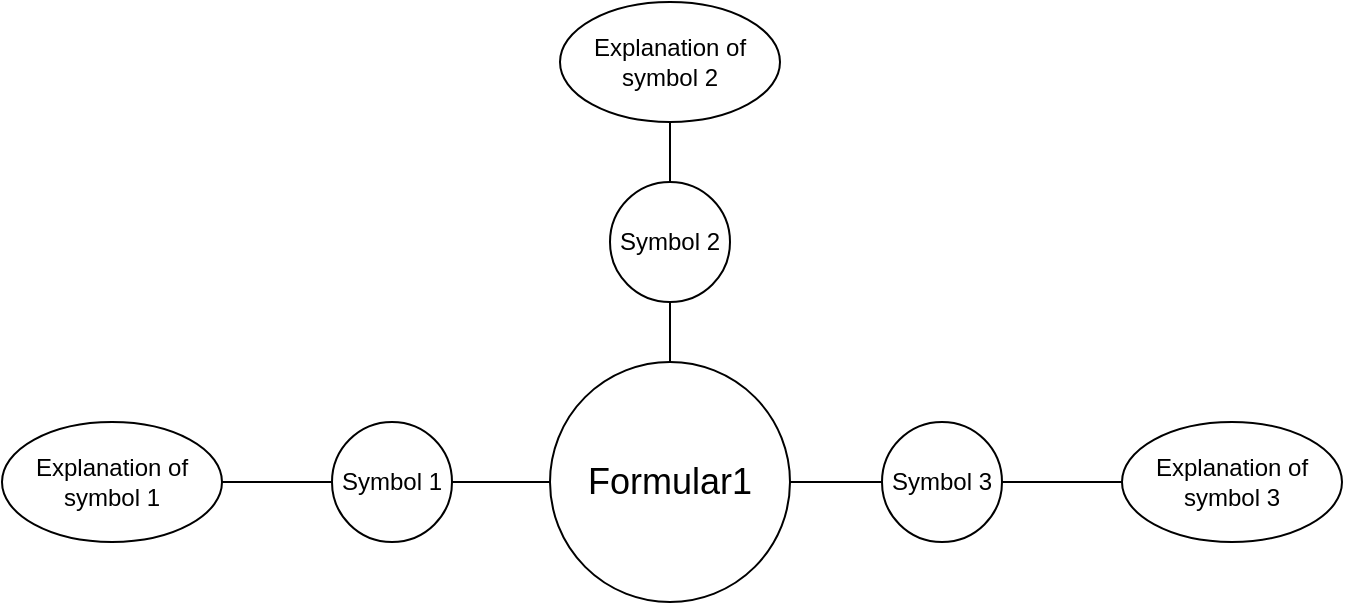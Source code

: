 <mxfile version="15.2.9" type="github">
  <diagram id="e2f8UOxBALeGFoRiLz6O" name="Page-1">
    <mxGraphModel dx="1422" dy="762" grid="1" gridSize="10" guides="1" tooltips="1" connect="1" arrows="1" fold="1" page="1" pageScale="1" pageWidth="827" pageHeight="1169" math="0" shadow="0">
      <root>
        <mxCell id="0" />
        <mxCell id="1" parent="0" />
        <mxCell id="zpYSAieVbMIGZObQS8ql-1" value="Symbol 1" style="ellipse;whiteSpace=wrap;html=1;aspect=fixed;" vertex="1" parent="1">
          <mxGeometry x="245" y="290" width="60" height="60" as="geometry" />
        </mxCell>
        <mxCell id="zpYSAieVbMIGZObQS8ql-2" value="Symbol 2" style="ellipse;whiteSpace=wrap;html=1;aspect=fixed;" vertex="1" parent="1">
          <mxGeometry x="384" y="170" width="60" height="60" as="geometry" />
        </mxCell>
        <mxCell id="zpYSAieVbMIGZObQS8ql-3" value="Symbol 3" style="ellipse;whiteSpace=wrap;html=1;aspect=fixed;" vertex="1" parent="1">
          <mxGeometry x="520" y="290" width="60" height="60" as="geometry" />
        </mxCell>
        <mxCell id="zpYSAieVbMIGZObQS8ql-5" value="&lt;font style=&quot;font-size: 18px&quot;&gt;Formular1&lt;/font&gt;" style="ellipse;whiteSpace=wrap;html=1;aspect=fixed;" vertex="1" parent="1">
          <mxGeometry x="354" y="260" width="120" height="120" as="geometry" />
        </mxCell>
        <mxCell id="zpYSAieVbMIGZObQS8ql-7" value="Explanation of symbol 1" style="ellipse;whiteSpace=wrap;html=1;" vertex="1" parent="1">
          <mxGeometry x="80" y="290" width="110" height="60" as="geometry" />
        </mxCell>
        <mxCell id="zpYSAieVbMIGZObQS8ql-8" value="&lt;span&gt;Explanation of symbol 2&lt;/span&gt;" style="ellipse;whiteSpace=wrap;html=1;" vertex="1" parent="1">
          <mxGeometry x="359" y="80" width="110" height="60" as="geometry" />
        </mxCell>
        <mxCell id="zpYSAieVbMIGZObQS8ql-9" value="&lt;span&gt;Explanation of symbol 3&lt;/span&gt;" style="ellipse;whiteSpace=wrap;html=1;" vertex="1" parent="1">
          <mxGeometry x="640" y="290" width="110" height="60" as="geometry" />
        </mxCell>
        <mxCell id="zpYSAieVbMIGZObQS8ql-16" value="" style="endArrow=none;html=1;entryX=1;entryY=0.5;entryDx=0;entryDy=0;exitX=0;exitY=0.5;exitDx=0;exitDy=0;" edge="1" parent="1" source="zpYSAieVbMIGZObQS8ql-3" target="zpYSAieVbMIGZObQS8ql-5">
          <mxGeometry width="50" height="50" relative="1" as="geometry">
            <mxPoint x="390" y="410" as="sourcePoint" />
            <mxPoint x="440" y="360" as="targetPoint" />
          </mxGeometry>
        </mxCell>
        <mxCell id="zpYSAieVbMIGZObQS8ql-17" value="" style="endArrow=none;html=1;entryX=1;entryY=0.5;entryDx=0;entryDy=0;exitX=0;exitY=0.5;exitDx=0;exitDy=0;" edge="1" parent="1" source="zpYSAieVbMIGZObQS8ql-9" target="zpYSAieVbMIGZObQS8ql-3">
          <mxGeometry width="50" height="50" relative="1" as="geometry">
            <mxPoint x="480" y="440" as="sourcePoint" />
            <mxPoint x="530" y="390" as="targetPoint" />
          </mxGeometry>
        </mxCell>
        <mxCell id="zpYSAieVbMIGZObQS8ql-18" value="" style="endArrow=none;html=1;entryX=0;entryY=0.5;entryDx=0;entryDy=0;exitX=1;exitY=0.5;exitDx=0;exitDy=0;" edge="1" parent="1" source="zpYSAieVbMIGZObQS8ql-1" target="zpYSAieVbMIGZObQS8ql-5">
          <mxGeometry width="50" height="50" relative="1" as="geometry">
            <mxPoint x="390" y="410" as="sourcePoint" />
            <mxPoint x="440" y="360" as="targetPoint" />
          </mxGeometry>
        </mxCell>
        <mxCell id="zpYSAieVbMIGZObQS8ql-19" value="" style="endArrow=none;html=1;entryX=0;entryY=0.5;entryDx=0;entryDy=0;exitX=1;exitY=0.5;exitDx=0;exitDy=0;" edge="1" parent="1" source="zpYSAieVbMIGZObQS8ql-7" target="zpYSAieVbMIGZObQS8ql-1">
          <mxGeometry width="50" height="50" relative="1" as="geometry">
            <mxPoint x="140" y="480" as="sourcePoint" />
            <mxPoint x="190" y="430" as="targetPoint" />
          </mxGeometry>
        </mxCell>
        <mxCell id="zpYSAieVbMIGZObQS8ql-20" value="" style="endArrow=none;html=1;entryX=0.5;entryY=0;entryDx=0;entryDy=0;exitX=0.5;exitY=1;exitDx=0;exitDy=0;" edge="1" parent="1" source="zpYSAieVbMIGZObQS8ql-2" target="zpYSAieVbMIGZObQS8ql-5">
          <mxGeometry width="50" height="50" relative="1" as="geometry">
            <mxPoint x="260" y="490" as="sourcePoint" />
            <mxPoint x="310" y="440" as="targetPoint" />
          </mxGeometry>
        </mxCell>
        <mxCell id="zpYSAieVbMIGZObQS8ql-21" value="" style="endArrow=none;html=1;entryX=0.5;entryY=1;entryDx=0;entryDy=0;exitX=0.5;exitY=0;exitDx=0;exitDy=0;" edge="1" parent="1" source="zpYSAieVbMIGZObQS8ql-2" target="zpYSAieVbMIGZObQS8ql-8">
          <mxGeometry width="50" height="50" relative="1" as="geometry">
            <mxPoint x="520" y="250" as="sourcePoint" />
            <mxPoint x="570" y="200" as="targetPoint" />
          </mxGeometry>
        </mxCell>
      </root>
    </mxGraphModel>
  </diagram>
</mxfile>
